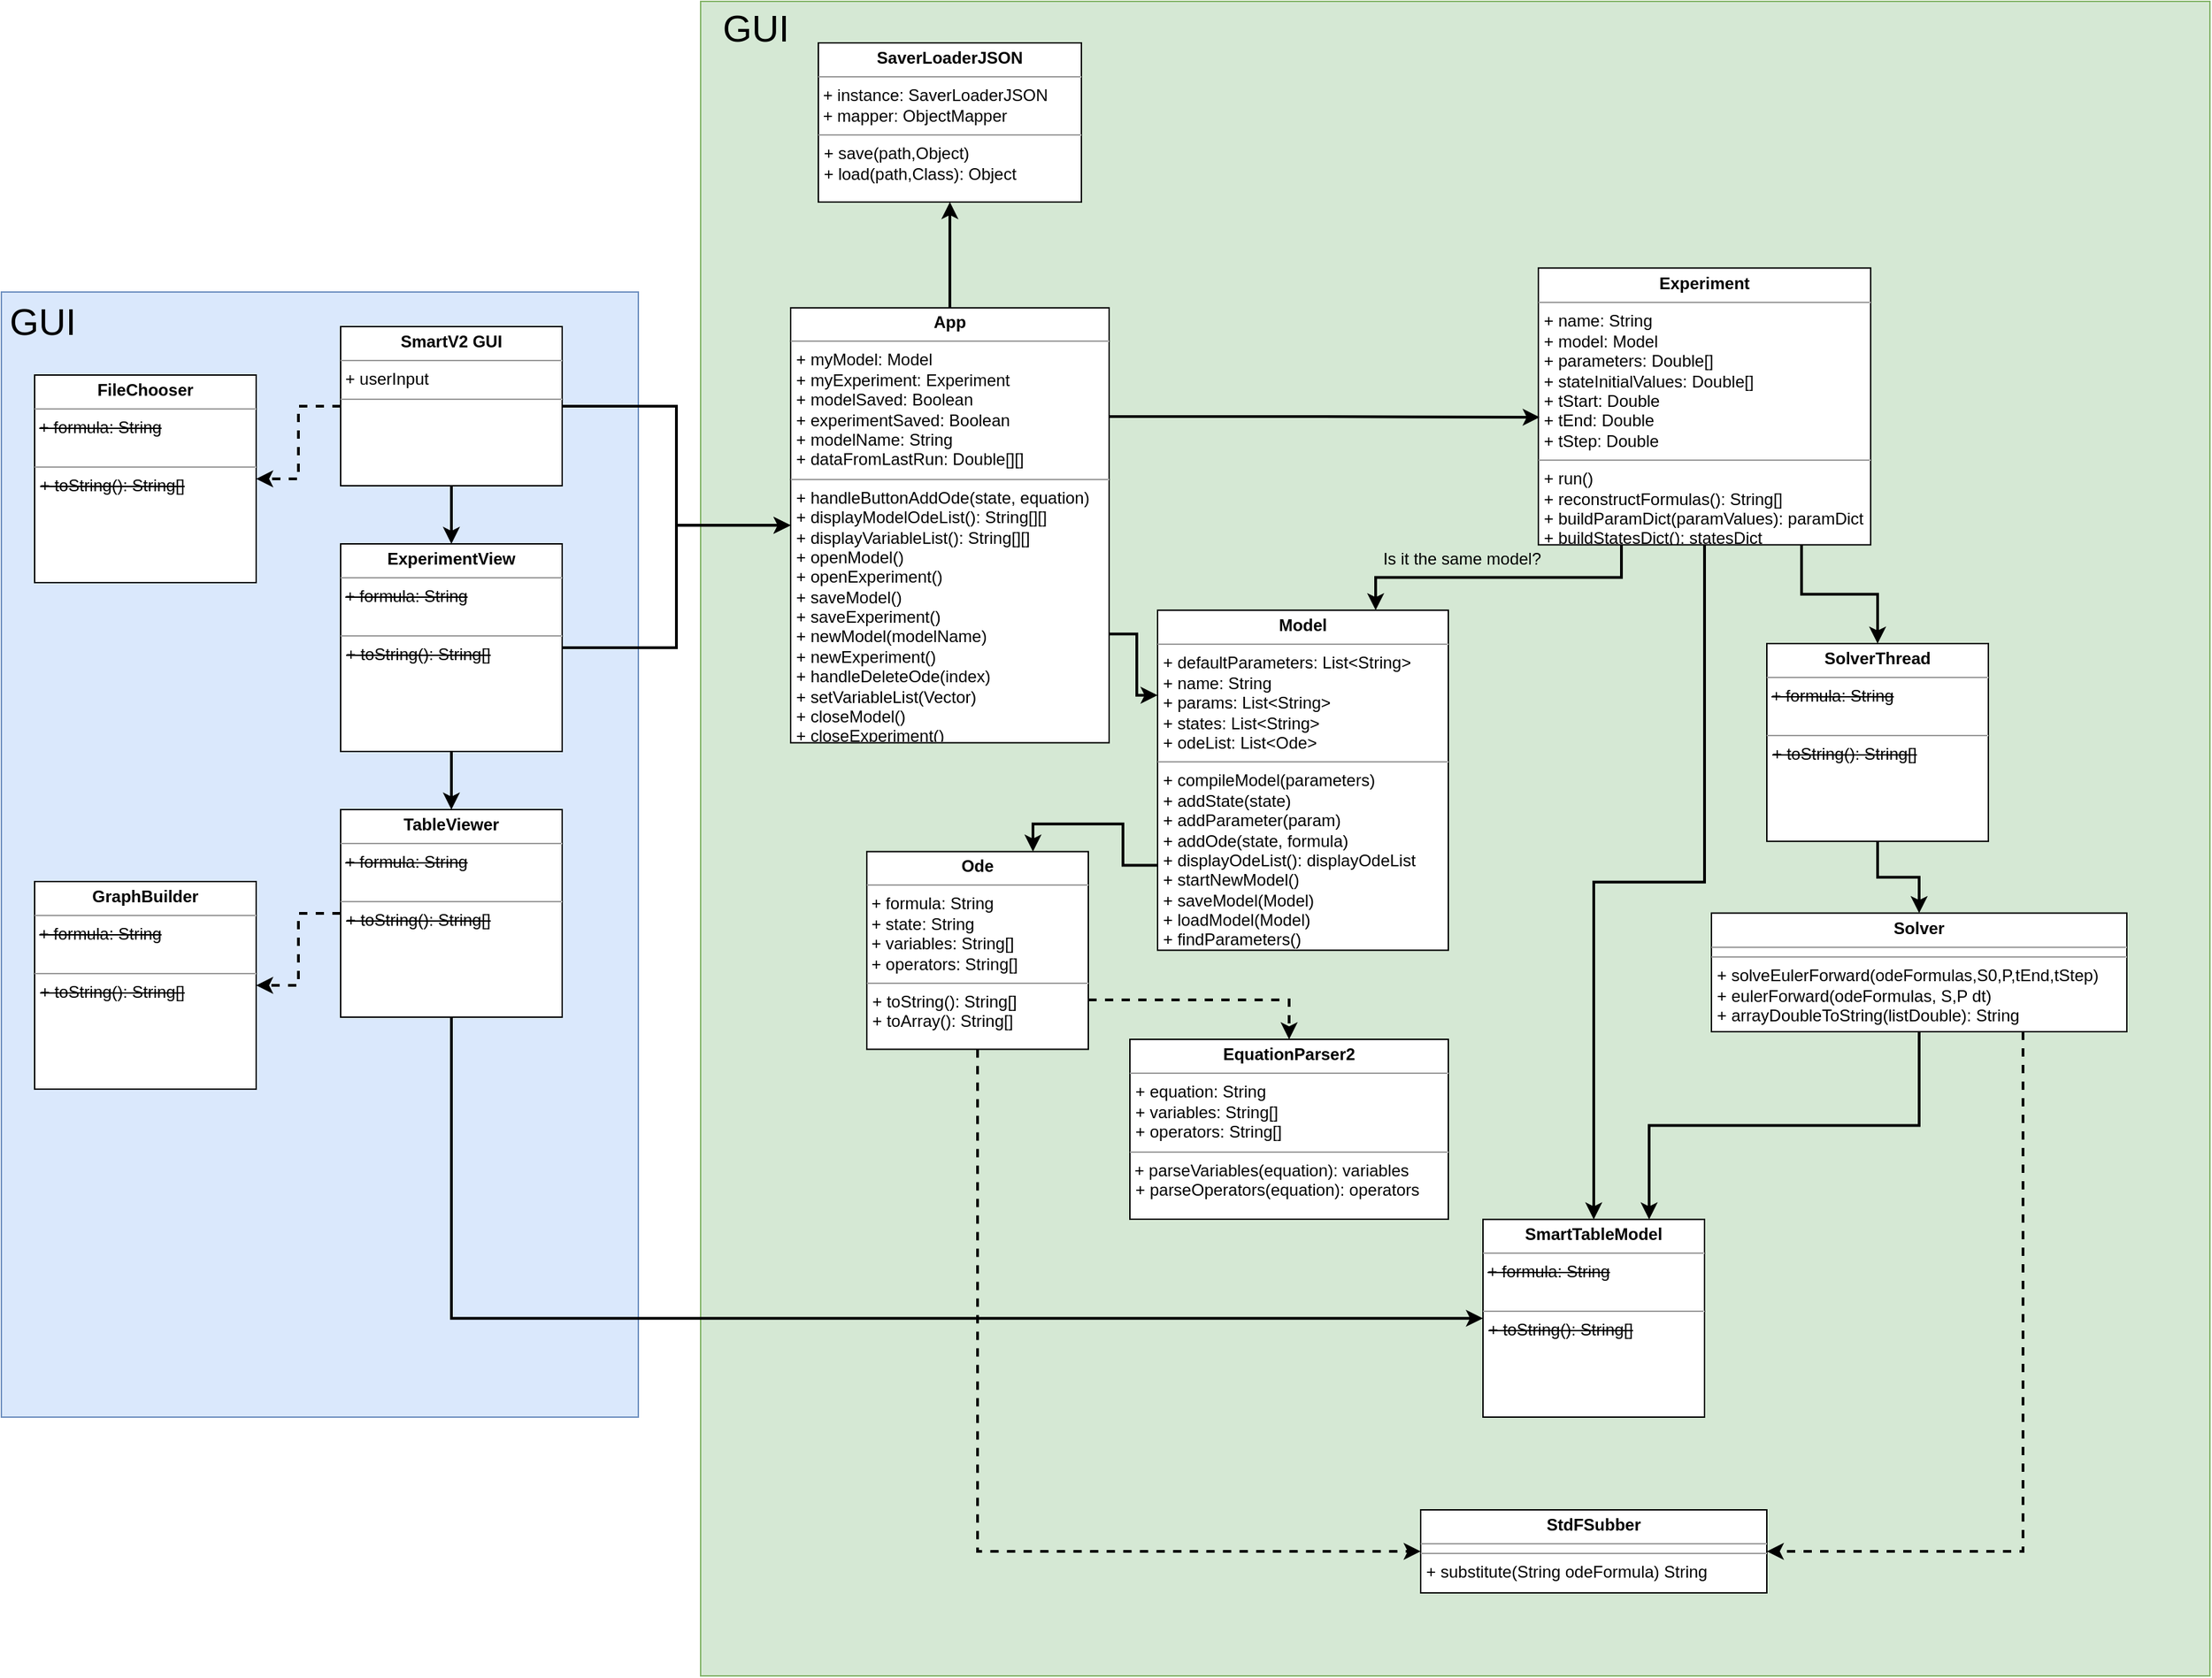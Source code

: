 <mxfile version="10.6.3" type="device"><diagram id="VolU66PEwVLs_OoZyucw" name="Page-1"><mxGraphModel dx="3144" dy="3663" grid="1" gridSize="10" guides="1" tooltips="1" connect="1" arrows="1" fold="1" page="1" pageScale="1" pageWidth="850" pageHeight="1100" math="0" shadow="0"><root><mxCell id="0"/><mxCell id="1" parent="0"/><mxCell id="2aXPd8wQ7irIX16HUd5w-62" value="" style="group" vertex="1" connectable="0" parent="1"><mxGeometry x="480" y="-1500" width="1090" height="1210" as="geometry"/></mxCell><mxCell id="2aXPd8wQ7irIX16HUd5w-60" value="" style="rounded=0;whiteSpace=wrap;html=1;fillColor=#d5e8d4;strokeColor=#82b366;" vertex="1" parent="2aXPd8wQ7irIX16HUd5w-62"><mxGeometry width="1090" height="1210" as="geometry"/></mxCell><mxCell id="2aXPd8wQ7irIX16HUd5w-61" value="GUI" style="text;html=1;strokeColor=none;fillColor=none;align=center;verticalAlign=middle;whiteSpace=wrap;rounded=0;fontSize=27;" vertex="1" parent="2aXPd8wQ7irIX16HUd5w-62"><mxGeometry x="20" y="10" width="40" height="20" as="geometry"/></mxCell><mxCell id="2aXPd8wQ7irIX16HUd5w-10" value="" style="group" vertex="1" connectable="0" parent="1"><mxGeometry x="-25" y="-1290" width="490" height="813" as="geometry"/></mxCell><mxCell id="2aXPd8wQ7irIX16HUd5w-1" value="&lt;div align=&quot;left&quot;&gt;&lt;br&gt;&lt;/div&gt;" style="rounded=0;whiteSpace=wrap;html=1;fillColor=#dae8fc;strokeColor=#6c8ebf;" vertex="1" parent="2aXPd8wQ7irIX16HUd5w-10"><mxGeometry width="460" height="813" as="geometry"/></mxCell><mxCell id="2aXPd8wQ7irIX16HUd5w-2" value="GUI" style="text;html=1;strokeColor=none;fillColor=none;align=center;verticalAlign=middle;whiteSpace=wrap;rounded=0;fontSize=27;" vertex="1" parent="2aXPd8wQ7irIX16HUd5w-10"><mxGeometry x="10" y="12" width="40" height="20" as="geometry"/></mxCell><mxCell id="2aXPd8wQ7irIX16HUd5w-6" value="&lt;p style=&quot;margin: 0px ; margin-top: 4px ; text-align: center&quot;&gt;&lt;b&gt;GraphBuilder&lt;br&gt;&lt;/b&gt;&lt;/p&gt;&lt;hr size=&quot;1&quot;&gt;&lt;div&gt;&amp;nbsp;&lt;strike&gt;+ formula: String&lt;/strike&gt;&lt;br&gt;&lt;/div&gt;&lt;br&gt;&lt;hr size=&quot;1&quot;&gt;&lt;p style=&quot;margin: 0px ; margin-left: 4px&quot;&gt;&lt;strike&gt;+ toString(): String[]&lt;/strike&gt;&lt;br&gt;&lt;/p&gt;&lt;p style=&quot;margin: 0px ; margin-left: 4px&quot;&gt;&lt;br&gt;&lt;/p&gt;" style="verticalAlign=top;align=left;overflow=fill;fontSize=12;fontFamily=Helvetica;html=1;" vertex="1" parent="2aXPd8wQ7irIX16HUd5w-10"><mxGeometry x="24" y="426" width="160" height="150" as="geometry"/></mxCell><mxCell id="2aXPd8wQ7irIX16HUd5w-8" value="&lt;p style=&quot;margin: 0px ; margin-top: 4px ; text-align: center&quot;&gt;&lt;b&gt;FileChooser&lt;br&gt;&lt;/b&gt;&lt;/p&gt;&lt;hr size=&quot;1&quot;&gt;&lt;div&gt;&amp;nbsp;&lt;strike&gt;+ formula: String&lt;/strike&gt;&lt;br&gt;&lt;/div&gt;&lt;br&gt;&lt;hr size=&quot;1&quot;&gt;&lt;p style=&quot;margin: 0px ; margin-left: 4px&quot;&gt;&lt;strike&gt;+ toString(): String[]&lt;/strike&gt;&lt;br&gt;&lt;/p&gt;&lt;p style=&quot;margin: 0px ; margin-left: 4px&quot;&gt;&lt;br&gt;&lt;/p&gt;" style="verticalAlign=top;align=left;overflow=fill;fontSize=12;fontFamily=Helvetica;html=1;" vertex="1" parent="2aXPd8wQ7irIX16HUd5w-10"><mxGeometry x="24" y="60" width="160" height="150" as="geometry"/></mxCell><mxCell id="2aXPd8wQ7irIX16HUd5w-19" style="edgeStyle=orthogonalEdgeStyle;rounded=0;orthogonalLoop=1;jettySize=auto;html=1;exitX=0.5;exitY=1;exitDx=0;exitDy=0;entryX=0.5;entryY=0;entryDx=0;entryDy=0;" edge="1" parent="1" source="ZPduI8zJP6J9p0h9z7eY-4"><mxGeometry relative="1" as="geometry"/></mxCell><mxCell id="2aXPd8wQ7irIX16HUd5w-21" style="edgeStyle=orthogonalEdgeStyle;rounded=0;orthogonalLoop=1;jettySize=auto;html=1;exitX=0.75;exitY=1;exitDx=0;exitDy=0;entryX=0.5;entryY=0;entryDx=0;entryDy=0;" edge="1" parent="1" source="ZPduI8zJP6J9p0h9z7eY-4"><mxGeometry relative="1" as="geometry"/></mxCell><mxCell id="2aXPd8wQ7irIX16HUd5w-40" style="edgeStyle=orthogonalEdgeStyle;rounded=0;orthogonalLoop=1;jettySize=auto;html=1;exitX=0.5;exitY=0;exitDx=0;exitDy=0;entryX=0.5;entryY=1;entryDx=0;entryDy=0;strokeWidth=2;" edge="1" parent="1" source="ZPduI8zJP6J9p0h9z7eY-4" target="ZPduI8zJP6J9p0h9z7eY-1"><mxGeometry relative="1" as="geometry"/></mxCell><mxCell id="2aXPd8wQ7irIX16HUd5w-14" style="edgeStyle=orthogonalEdgeStyle;rounded=0;orthogonalLoop=1;jettySize=auto;html=1;exitX=1;exitY=0.5;exitDx=0;exitDy=0;strokeWidth=2;" edge="1" parent="1" source="UFyt42PWBdGbFKKvIOAs-2" target="ZPduI8zJP6J9p0h9z7eY-4"><mxGeometry relative="1" as="geometry"/></mxCell><mxCell id="2aXPd8wQ7irIX16HUd5w-16" value="" style="edgeStyle=orthogonalEdgeStyle;rounded=0;orthogonalLoop=1;jettySize=auto;html=1;strokeWidth=2;" edge="1" parent="1" source="UFyt42PWBdGbFKKvIOAs-2" target="2aXPd8wQ7irIX16HUd5w-3"><mxGeometry relative="1" as="geometry"/></mxCell><mxCell id="2aXPd8wQ7irIX16HUd5w-39" style="edgeStyle=orthogonalEdgeStyle;rounded=0;orthogonalLoop=1;jettySize=auto;html=1;exitX=0;exitY=0.5;exitDx=0;exitDy=0;entryX=1;entryY=0.5;entryDx=0;entryDy=0;dashed=1;strokeWidth=2;" edge="1" parent="1" source="UFyt42PWBdGbFKKvIOAs-2" target="2aXPd8wQ7irIX16HUd5w-8"><mxGeometry relative="1" as="geometry"/></mxCell><mxCell id="UFyt42PWBdGbFKKvIOAs-2" value="&lt;p style=&quot;margin: 0px ; margin-top: 4px ; text-align: center&quot;&gt;&lt;b&gt;SmartV2 GUI&lt;br&gt;&lt;/b&gt;&lt;/p&gt;&lt;hr size=&quot;1&quot;&gt;&amp;nbsp;+ userInput&lt;br&gt;&lt;hr size=&quot;1&quot;&gt;" style="verticalAlign=top;align=left;overflow=fill;fontSize=12;fontFamily=Helvetica;html=1;" parent="1" vertex="1"><mxGeometry x="220" y="-1265" width="160" height="115" as="geometry"/></mxCell><mxCell id="2aXPd8wQ7irIX16HUd5w-15" style="edgeStyle=orthogonalEdgeStyle;rounded=0;orthogonalLoop=1;jettySize=auto;html=1;exitX=1;exitY=0.5;exitDx=0;exitDy=0;entryX=0;entryY=0.5;entryDx=0;entryDy=0;strokeWidth=2;" edge="1" parent="1" source="2aXPd8wQ7irIX16HUd5w-3" target="ZPduI8zJP6J9p0h9z7eY-4"><mxGeometry relative="1" as="geometry"/></mxCell><mxCell id="2aXPd8wQ7irIX16HUd5w-52" style="edgeStyle=orthogonalEdgeStyle;rounded=0;orthogonalLoop=1;jettySize=auto;html=1;exitX=0.5;exitY=1;exitDx=0;exitDy=0;entryX=0.5;entryY=0;entryDx=0;entryDy=0;strokeWidth=2;" edge="1" parent="1" source="2aXPd8wQ7irIX16HUd5w-3" target="2aXPd8wQ7irIX16HUd5w-5"><mxGeometry relative="1" as="geometry"/></mxCell><mxCell id="2aXPd8wQ7irIX16HUd5w-3" value="&lt;p style=&quot;margin: 0px ; margin-top: 4px ; text-align: center&quot;&gt;&lt;b&gt;ExperimentView&lt;br&gt;&lt;/b&gt;&lt;/p&gt;&lt;hr size=&quot;1&quot;&gt;&lt;div&gt;&amp;nbsp;&lt;strike&gt;+ formula: String&lt;/strike&gt;&lt;br&gt;&lt;/div&gt;&lt;br&gt;&lt;hr size=&quot;1&quot;&gt;&lt;p style=&quot;margin: 0px ; margin-left: 4px&quot;&gt;&lt;strike&gt;+ toString(): String[]&lt;/strike&gt;&lt;br&gt;&lt;/p&gt;&lt;p style=&quot;margin: 0px ; margin-left: 4px&quot;&gt;&lt;br&gt;&lt;/p&gt;" style="verticalAlign=top;align=left;overflow=fill;fontSize=12;fontFamily=Helvetica;html=1;" vertex="1" parent="1"><mxGeometry x="220" y="-1108" width="160" height="150" as="geometry"/></mxCell><mxCell id="2aXPd8wQ7irIX16HUd5w-7" style="edgeStyle=orthogonalEdgeStyle;rounded=0;orthogonalLoop=1;jettySize=auto;html=1;exitX=0;exitY=0.5;exitDx=0;exitDy=0;dashed=1;strokeWidth=2;" edge="1" parent="1" source="2aXPd8wQ7irIX16HUd5w-5" target="2aXPd8wQ7irIX16HUd5w-6"><mxGeometry relative="1" as="geometry"/></mxCell><mxCell id="2aXPd8wQ7irIX16HUd5w-38" style="edgeStyle=orthogonalEdgeStyle;rounded=0;orthogonalLoop=1;jettySize=auto;html=1;exitX=0.5;exitY=1;exitDx=0;exitDy=0;entryX=0;entryY=0.5;entryDx=0;entryDy=0;" edge="1" parent="1" source="2aXPd8wQ7irIX16HUd5w-5"><mxGeometry relative="1" as="geometry"><Array as="points"><mxPoint x="250" y="-510"/><mxPoint x="410" y="-510"/><mxPoint x="410" y="-300"/><mxPoint x="1080" y="-300"/><mxPoint x="1080" y="-315"/></Array></mxGeometry></mxCell><mxCell id="2aXPd8wQ7irIX16HUd5w-51" style="edgeStyle=orthogonalEdgeStyle;rounded=0;orthogonalLoop=1;jettySize=auto;html=1;exitX=0.5;exitY=1;exitDx=0;exitDy=0;entryX=0;entryY=0.5;entryDx=0;entryDy=0;strokeWidth=2;" edge="1" parent="1" source="2aXPd8wQ7irIX16HUd5w-5" target="2aXPd8wQ7irIX16HUd5w-23"><mxGeometry relative="1" as="geometry"><Array as="points"><mxPoint x="300" y="-549"/></Array></mxGeometry></mxCell><mxCell id="2aXPd8wQ7irIX16HUd5w-5" value="&lt;p style=&quot;margin: 0px ; margin-top: 4px ; text-align: center&quot;&gt;&lt;b&gt;TableViewer&lt;br&gt;&lt;/b&gt;&lt;/p&gt;&lt;hr size=&quot;1&quot;&gt;&lt;div&gt;&amp;nbsp;&lt;strike&gt;+ formula: String&lt;/strike&gt;&lt;br&gt;&lt;/div&gt;&lt;br&gt;&lt;hr size=&quot;1&quot;&gt;&lt;p style=&quot;margin: 0px ; margin-left: 4px&quot;&gt;&lt;strike&gt;+ toString(): String[]&lt;/strike&gt;&lt;br&gt;&lt;/p&gt;&lt;p style=&quot;margin: 0px ; margin-left: 4px&quot;&gt;&lt;br&gt;&lt;/p&gt;" style="verticalAlign=top;align=left;overflow=fill;fontSize=12;fontFamily=Helvetica;html=1;" vertex="1" parent="1"><mxGeometry x="220" y="-916" width="160" height="150" as="geometry"/></mxCell><mxCell id="2aXPd8wQ7irIX16HUd5w-57" style="edgeStyle=orthogonalEdgeStyle;rounded=0;orthogonalLoop=1;jettySize=auto;html=1;exitX=0.5;exitY=1;exitDx=0;exitDy=0;entryX=0;entryY=0.5;entryDx=0;entryDy=0;strokeWidth=2;dashed=1;" edge="1" parent="1" source="ZPduI8zJP6J9p0h9z7eY-3" target="2aXPd8wQ7irIX16HUd5w-18"><mxGeometry relative="1" as="geometry"/></mxCell><mxCell id="WSpj7hvJx2e-L3w9OKv6-1" value="&lt;p style=&quot;margin: 0px ; margin-top: 4px ; text-align: center&quot;&gt;&lt;b&gt;EquationParser2&lt;br&gt;&lt;/b&gt;&lt;/p&gt;&lt;hr size=&quot;1&quot;&gt;&lt;p style=&quot;margin: 0px ; margin-left: 4px&quot;&gt;+ equation: String&lt;/p&gt;&lt;p style=&quot;margin: 0px ; margin-left: 4px&quot;&gt;+ variables: String[]&lt;/p&gt;&lt;p style=&quot;margin: 0px ; margin-left: 4px&quot;&gt;+ operators: String[]&lt;br&gt;&lt;/p&gt;&lt;hr size=&quot;1&quot;&gt;&lt;div&gt;&amp;nbsp;+ parseVariables(equation): variables&lt;/div&gt;&lt;p style=&quot;margin: 0px ; margin-left: 4px&quot;&gt;+ parseOperators(equation): operators&lt;/p&gt;&lt;p style=&quot;margin: 0px ; margin-left: 4px&quot;&gt;&lt;br&gt;&lt;/p&gt;&lt;p style=&quot;margin: 0px ; margin-left: 4px&quot;&gt;&lt;br&gt;&lt;/p&gt;" style="verticalAlign=top;align=left;overflow=fill;fontSize=12;fontFamily=Helvetica;html=1;" parent="1" vertex="1"><mxGeometry x="790" y="-750" width="230" height="130" as="geometry"/></mxCell><mxCell id="2aXPd8wQ7irIX16HUd5w-27" value="" style="edgeStyle=orthogonalEdgeStyle;rounded=0;orthogonalLoop=1;jettySize=auto;html=1;dashed=1;" edge="1" parent="1" target="WSpj7hvJx2e-L3w9OKv6-1"><mxGeometry relative="1" as="geometry"/></mxCell><mxCell id="2aXPd8wQ7irIX16HUd5w-18" value="&lt;p style=&quot;margin: 0px ; margin-top: 4px ; text-align: center&quot;&gt;&lt;b&gt;StdFSubber&lt;br&gt;&lt;/b&gt;&lt;/p&gt;&lt;hr size=&quot;1&quot;&gt;&lt;hr size=&quot;1&quot;&gt;&lt;p style=&quot;margin: 0px ; margin-left: 4px&quot;&gt;+ substitute(String odeFormula) String&lt;br&gt;&lt;/p&gt;&lt;p style=&quot;margin: 0px ; margin-left: 4px&quot;&gt;&lt;br&gt;&lt;/p&gt;" style="verticalAlign=top;align=left;overflow=fill;fontSize=12;fontFamily=Helvetica;html=1;" vertex="1" parent="1"><mxGeometry x="1000" y="-410" width="250" height="60" as="geometry"/></mxCell><mxCell id="ZPduI8zJP6J9p0h9z7eY-1" value="&lt;p style=&quot;margin: 0px ; margin-top: 4px ; text-align: center&quot;&gt;&lt;b&gt;SaverLoaderJSON&lt;/b&gt;&lt;/p&gt;&lt;hr size=&quot;1&quot;&gt;&lt;div&gt;&amp;nbsp;+ instance: SaverLoaderJSON&lt;/div&gt;&lt;div&gt;&amp;nbsp;+ mapper: ObjectMapper&lt;br&gt;&lt;/div&gt;&lt;hr size=&quot;1&quot;&gt;&lt;p style=&quot;margin: 0px ; margin-left: 4px&quot;&gt;+ save(path,Object)&lt;br&gt;&lt;/p&gt;&lt;p style=&quot;margin: 0px ; margin-left: 4px&quot;&gt;+ load(path,Class): Object&lt;br&gt;&lt;/p&gt;" style="verticalAlign=top;align=left;overflow=fill;fontSize=12;fontFamily=Helvetica;html=1;" parent="1" vertex="1"><mxGeometry x="565" y="-1470" width="190" height="115" as="geometry"/></mxCell><mxCell id="2aXPd8wQ7irIX16HUd5w-26" value="" style="edgeStyle=orthogonalEdgeStyle;rounded=0;orthogonalLoop=1;jettySize=auto;html=1;" edge="1" parent="1"><mxGeometry relative="1" as="geometry"/></mxCell><mxCell id="2aXPd8wQ7irIX16HUd5w-49" style="edgeStyle=orthogonalEdgeStyle;rounded=0;orthogonalLoop=1;jettySize=auto;html=1;exitX=0;exitY=0.75;exitDx=0;exitDy=0;entryX=0.75;entryY=0;entryDx=0;entryDy=0;strokeWidth=2;" edge="1" parent="1" source="WSpj7hvJx2e-L3w9OKv6-7" target="ZPduI8zJP6J9p0h9z7eY-3"><mxGeometry relative="1" as="geometry"/></mxCell><mxCell id="WSpj7hvJx2e-L3w9OKv6-7" value="&lt;p style=&quot;margin: 0px ; margin-top: 4px ; text-align: center&quot;&gt;&lt;b&gt;Model&lt;/b&gt;&lt;/p&gt;&lt;hr size=&quot;1&quot;&gt;&lt;p style=&quot;margin: 0px ; margin-left: 4px&quot;&gt;+ defaultParameters: List&amp;lt;String&amp;gt;&lt;/p&gt;&lt;p style=&quot;margin: 0px ; margin-left: 4px&quot;&gt;+ name: String&lt;/p&gt;&lt;p style=&quot;margin: 0px ; margin-left: 4px&quot;&gt;+ params: List&amp;lt;String&amp;gt;&lt;/p&gt;&lt;p style=&quot;margin: 0px ; margin-left: 4px&quot;&gt;+ states: List&amp;lt;String&amp;gt;&lt;br&gt;&lt;/p&gt;&lt;p style=&quot;margin: 0px ; margin-left: 4px&quot;&gt;+ odeList: List&amp;lt;Ode&amp;gt;&lt;br&gt;&lt;/p&gt;&lt;hr size=&quot;1&quot;&gt;&lt;p style=&quot;margin: 0px ; margin-left: 4px&quot;&gt;+ compileModel(parameters)&lt;/p&gt;&lt;p style=&quot;margin: 0px ; margin-left: 4px&quot;&gt;+ addState(state)&lt;/p&gt;&lt;p style=&quot;margin: 0px ; margin-left: 4px&quot;&gt;+ addParameter(param)&lt;br&gt;&lt;/p&gt;&lt;p style=&quot;margin: 0px ; margin-left: 4px&quot;&gt;+ addOde(state, formula)&lt;br&gt;&lt;/p&gt;&lt;p style=&quot;margin: 0px ; margin-left: 4px&quot;&gt;+ displayOdeList(): displayOdeList&lt;br&gt;&lt;/p&gt;&lt;p style=&quot;margin: 0px ; margin-left: 4px&quot;&gt;+ startNewModel()&lt;br&gt;&lt;/p&gt;&lt;p style=&quot;margin: 0px ; margin-left: 4px&quot;&gt;+ saveModel(Model)&lt;/p&gt;&lt;p style=&quot;margin: 0px ; margin-left: 4px&quot;&gt;+ loadModel(Model)&lt;/p&gt;&lt;p style=&quot;margin: 0px ; margin-left: 4px&quot;&gt;+ findParameters()&lt;br&gt;&lt;/p&gt;" style="verticalAlign=top;align=left;overflow=fill;fontSize=12;fontFamily=Helvetica;html=1;" parent="1" vertex="1"><mxGeometry x="810" y="-1060.071" width="210" height="245.714" as="geometry"/></mxCell><mxCell id="2aXPd8wQ7irIX16HUd5w-50" style="edgeStyle=orthogonalEdgeStyle;rounded=0;orthogonalLoop=1;jettySize=auto;html=1;exitX=1;exitY=0.75;exitDx=0;exitDy=0;entryX=0.5;entryY=0;entryDx=0;entryDy=0;dashed=1;strokeWidth=2;" edge="1" parent="1" source="ZPduI8zJP6J9p0h9z7eY-3" target="WSpj7hvJx2e-L3w9OKv6-1"><mxGeometry relative="1" as="geometry"/></mxCell><mxCell id="ZPduI8zJP6J9p0h9z7eY-3" value="&lt;p style=&quot;margin: 0px ; margin-top: 4px ; text-align: center&quot;&gt;&lt;b&gt;Ode&lt;/b&gt;&lt;/p&gt;&lt;hr size=&quot;1&quot;&gt;&lt;div&gt;&amp;nbsp;+ formula: String&lt;br&gt;&lt;/div&gt;&lt;div&gt;&amp;nbsp;+ state: String&lt;br&gt;&lt;/div&gt;&lt;div&gt;&amp;nbsp;+ variables: String[]&lt;br&gt;&lt;/div&gt;&lt;div&gt;&amp;nbsp;+ operators: String[]&lt;br&gt;&lt;/div&gt;&lt;hr size=&quot;1&quot;&gt;&lt;p style=&quot;margin: 0px ; margin-left: 4px&quot;&gt;+ toString(): String[]&lt;br&gt;&lt;/p&gt;&lt;p style=&quot;margin: 0px ; margin-left: 4px&quot;&gt;+ toArray(): String[]&lt;br&gt;&lt;/p&gt;" style="verticalAlign=top;align=left;overflow=fill;fontSize=12;fontFamily=Helvetica;html=1;" parent="1" vertex="1"><mxGeometry x="600" y="-885.643" width="160" height="142.857" as="geometry"/></mxCell><mxCell id="2aXPd8wQ7irIX16HUd5w-22" style="edgeStyle=orthogonalEdgeStyle;rounded=0;orthogonalLoop=1;jettySize=auto;html=1;exitX=0;exitY=0.5;exitDx=0;exitDy=0;entryX=1;entryY=0.5;entryDx=0;entryDy=0;" edge="1" parent="1"><mxGeometry relative="1" as="geometry"/></mxCell><mxCell id="2aXPd8wQ7irIX16HUd5w-35" style="edgeStyle=orthogonalEdgeStyle;rounded=0;orthogonalLoop=1;jettySize=auto;html=1;exitX=0.25;exitY=1;exitDx=0;exitDy=0;entryX=0.5;entryY=0;entryDx=0;entryDy=0;" edge="1" parent="1"><mxGeometry relative="1" as="geometry"/></mxCell><mxCell id="2aXPd8wQ7irIX16HUd5w-36" style="edgeStyle=orthogonalEdgeStyle;rounded=0;orthogonalLoop=1;jettySize=auto;html=1;exitX=0.75;exitY=1;exitDx=0;exitDy=0;entryX=0.5;entryY=0;entryDx=0;entryDy=0;" edge="1" parent="1"><mxGeometry relative="1" as="geometry"/></mxCell><mxCell id="2aXPd8wQ7irIX16HUd5w-43" style="edgeStyle=orthogonalEdgeStyle;rounded=0;orthogonalLoop=1;jettySize=auto;html=1;exitX=0.792;exitY=0.999;exitDx=0;exitDy=0;entryX=0.5;entryY=0;entryDx=0;entryDy=0;exitPerimeter=0;strokeWidth=2;" edge="1" parent="1" source="WSpj7hvJx2e-L3w9OKv6-20" target="2aXPd8wQ7irIX16HUd5w-30"><mxGeometry relative="1" as="geometry"/></mxCell><mxCell id="2aXPd8wQ7irIX16HUd5w-44" style="edgeStyle=orthogonalEdgeStyle;rounded=0;orthogonalLoop=1;jettySize=auto;html=1;entryX=0.5;entryY=0;entryDx=0;entryDy=0;strokeWidth=2;" edge="1" parent="1" source="WSpj7hvJx2e-L3w9OKv6-20" target="2aXPd8wQ7irIX16HUd5w-23"><mxGeometry relative="1" as="geometry"/></mxCell><mxCell id="WSpj7hvJx2e-L3w9OKv6-20" value="&lt;p style=&quot;margin: 0px ; margin-top: 4px ; text-align: center&quot;&gt;&lt;b&gt;Experiment&lt;/b&gt;&lt;/p&gt;&lt;hr size=&quot;1&quot;&gt;&lt;p style=&quot;margin: 0px ; margin-left: 4px&quot;&gt;+ name: String&lt;br&gt;&lt;/p&gt;&lt;p style=&quot;margin: 0px ; margin-left: 4px&quot;&gt;+ model: Model&lt;br&gt;&lt;/p&gt;&lt;p style=&quot;margin: 0px ; margin-left: 4px&quot;&gt;+ parameters: Double[]&lt;/p&gt;&lt;p style=&quot;margin: 0px ; margin-left: 4px&quot;&gt;+ stateInitialValues: Double[]&lt;/p&gt;&lt;p style=&quot;margin: 0px ; margin-left: 4px&quot;&gt;+ tStart: Double&lt;/p&gt;&lt;p style=&quot;margin: 0px ; margin-left: 4px&quot;&gt;+ tEnd: Double&lt;/p&gt;&lt;p style=&quot;margin: 0px ; margin-left: 4px&quot;&gt;+ tStep: Double&lt;br&gt;&lt;/p&gt;&lt;hr size=&quot;1&quot;&gt;&lt;p style=&quot;margin: 0px ; margin-left: 4px&quot;&gt;+ run()&lt;/p&gt;&lt;p style=&quot;margin: 0px ; margin-left: 4px&quot;&gt;+ reconstructFormulas(): String[]&lt;br&gt;&lt;/p&gt;&lt;p style=&quot;margin: 0px ; margin-left: 4px&quot;&gt;+ buildParamDict(paramValues): paramDict&lt;/p&gt;&lt;p style=&quot;margin: 0px ; margin-left: 4px&quot;&gt;+ buildStatesDict(): statesDict&lt;br&gt;&lt;/p&gt;&lt;p style=&quot;margin: 0px ; margin-left: 4px&quot;&gt;&lt;br&gt;&lt;/p&gt;" style="verticalAlign=top;align=left;overflow=fill;fontSize=12;fontFamily=Helvetica;html=1;" parent="1" vertex="1"><mxGeometry x="1085" y="-1307.31" width="240" height="200.0" as="geometry"/></mxCell><mxCell id="2aXPd8wQ7irIX16HUd5w-37" style="edgeStyle=orthogonalEdgeStyle;rounded=0;orthogonalLoop=1;jettySize=auto;html=1;exitX=0.5;exitY=1;exitDx=0;exitDy=0;entryX=1;entryY=0.5;entryDx=0;entryDy=0;" edge="1" parent="1"><mxGeometry relative="1" as="geometry"/></mxCell><mxCell id="2aXPd8wQ7irIX16HUd5w-41" style="edgeStyle=orthogonalEdgeStyle;rounded=0;orthogonalLoop=1;jettySize=auto;html=1;exitX=0.5;exitY=1;exitDx=0;exitDy=0;entryX=0.75;entryY=0;entryDx=0;entryDy=0;strokeWidth=2;" edge="1" parent="1" source="UFyt42PWBdGbFKKvIOAs-1" target="2aXPd8wQ7irIX16HUd5w-23"><mxGeometry relative="1" as="geometry"/></mxCell><mxCell id="2aXPd8wQ7irIX16HUd5w-56" style="edgeStyle=orthogonalEdgeStyle;rounded=0;orthogonalLoop=1;jettySize=auto;html=1;exitX=0.75;exitY=1;exitDx=0;exitDy=0;entryX=1;entryY=0.5;entryDx=0;entryDy=0;strokeWidth=2;dashed=1;" edge="1" parent="1" source="UFyt42PWBdGbFKKvIOAs-1" target="2aXPd8wQ7irIX16HUd5w-18"><mxGeometry relative="1" as="geometry"/></mxCell><mxCell id="UFyt42PWBdGbFKKvIOAs-1" value="&lt;p style=&quot;margin: 0px ; margin-top: 4px ; text-align: center&quot;&gt;&lt;b&gt;Solver&lt;/b&gt;&lt;/p&gt;&lt;hr size=&quot;1&quot;&gt;&lt;hr size=&quot;1&quot;&gt;&lt;p style=&quot;margin: 0px ; margin-left: 4px&quot;&gt;+ solveEulerForward(odeFormulas,S0,P,tEnd,tStep)&lt;/p&gt;&lt;p style=&quot;margin: 0px ; margin-left: 4px&quot;&gt;+ eulerForward(odeFormulas, S,P dt)&lt;/p&gt;&lt;p style=&quot;margin: 0px ; margin-left: 4px&quot;&gt;+ arrayDoubleToString(listDouble): String&lt;br&gt;&lt;/p&gt;&lt;p style=&quot;margin: 0px ; margin-left: 4px&quot;&gt;&lt;br&gt;&lt;/p&gt;" style="verticalAlign=top;align=left;overflow=fill;fontSize=12;fontFamily=Helvetica;html=1;" parent="1" vertex="1"><mxGeometry x="1210" y="-841.214" width="300" height="85.714" as="geometry"/></mxCell><mxCell id="2aXPd8wQ7irIX16HUd5w-23" value="&lt;p style=&quot;margin: 0px ; margin-top: 4px ; text-align: center&quot;&gt;&lt;b&gt;SmartTableModel&lt;br&gt;&lt;/b&gt;&lt;/p&gt;&lt;hr size=&quot;1&quot;&gt;&lt;div&gt;&amp;nbsp;&lt;strike&gt;+ formula: String&lt;/strike&gt;&lt;br&gt;&lt;/div&gt;&lt;br&gt;&lt;hr size=&quot;1&quot;&gt;&lt;p style=&quot;margin: 0px ; margin-left: 4px&quot;&gt;&lt;strike&gt;+ toString(): String[]&lt;/strike&gt;&lt;br&gt;&lt;/p&gt;&lt;p style=&quot;margin: 0px ; margin-left: 4px&quot;&gt;&lt;br&gt;&lt;/p&gt;" style="verticalAlign=top;align=left;overflow=fill;fontSize=12;fontFamily=Helvetica;html=1;" vertex="1" parent="1"><mxGeometry x="1045" y="-619.857" width="160" height="142.857" as="geometry"/></mxCell><mxCell id="2aXPd8wQ7irIX16HUd5w-33" style="edgeStyle=orthogonalEdgeStyle;rounded=0;orthogonalLoop=1;jettySize=auto;html=1;exitX=0.5;exitY=1;exitDx=0;exitDy=0;" edge="1" parent="1"><mxGeometry relative="1" as="geometry"/></mxCell><mxCell id="2aXPd8wQ7irIX16HUd5w-42" style="edgeStyle=orthogonalEdgeStyle;rounded=0;orthogonalLoop=1;jettySize=auto;html=1;exitX=0.5;exitY=1;exitDx=0;exitDy=0;strokeWidth=2;" edge="1" parent="1" source="2aXPd8wQ7irIX16HUd5w-30" target="UFyt42PWBdGbFKKvIOAs-1"><mxGeometry relative="1" as="geometry"/></mxCell><mxCell id="2aXPd8wQ7irIX16HUd5w-30" value="&lt;p style=&quot;margin: 0px ; margin-top: 4px ; text-align: center&quot;&gt;&lt;b&gt;SolverThread&lt;br&gt;&lt;/b&gt;&lt;/p&gt;&lt;hr size=&quot;1&quot;&gt;&lt;div&gt;&amp;nbsp;&lt;strike&gt;+ formula: String&lt;/strike&gt;&lt;br&gt;&lt;/div&gt;&lt;br&gt;&lt;hr size=&quot;1&quot;&gt;&lt;p style=&quot;margin: 0px ; margin-left: 4px&quot;&gt;&lt;strike&gt;+ toString(): String[]&lt;/strike&gt;&lt;br&gt;&lt;/p&gt;&lt;p style=&quot;margin: 0px ; margin-left: 4px&quot;&gt;&lt;br&gt;&lt;/p&gt;" style="verticalAlign=top;align=left;overflow=fill;fontSize=12;fontFamily=Helvetica;html=1;" vertex="1" parent="1"><mxGeometry x="1250" y="-1035.952" width="160" height="142.857" as="geometry"/></mxCell><mxCell id="2aXPd8wQ7irIX16HUd5w-45" style="edgeStyle=orthogonalEdgeStyle;rounded=0;orthogonalLoop=1;jettySize=auto;html=1;exitX=1;exitY=0.25;exitDx=0;exitDy=0;entryX=0.004;entryY=0.539;entryDx=0;entryDy=0;entryPerimeter=0;strokeWidth=2;" edge="1" parent="1" source="ZPduI8zJP6J9p0h9z7eY-4" target="WSpj7hvJx2e-L3w9OKv6-20"><mxGeometry relative="1" as="geometry"/></mxCell><mxCell id="2aXPd8wQ7irIX16HUd5w-46" style="edgeStyle=orthogonalEdgeStyle;rounded=0;orthogonalLoop=1;jettySize=auto;html=1;exitX=1;exitY=0.75;exitDx=0;exitDy=0;entryX=0;entryY=0.25;entryDx=0;entryDy=0;strokeWidth=2;" edge="1" parent="1" source="ZPduI8zJP6J9p0h9z7eY-4" target="WSpj7hvJx2e-L3w9OKv6-7"><mxGeometry relative="1" as="geometry"/></mxCell><mxCell id="ZPduI8zJP6J9p0h9z7eY-4" value="&lt;p style=&quot;margin: 0px ; margin-top: 4px ; text-align: center&quot;&gt;&lt;b&gt;App&lt;/b&gt;&lt;br&gt;&lt;/p&gt;&lt;hr size=&quot;1&quot;&gt;&lt;p style=&quot;margin: 0px ; margin-left: 4px&quot;&gt;+ myModel: Model&lt;br&gt;&lt;/p&gt;&lt;p style=&quot;margin: 0px ; margin-left: 4px&quot;&gt;+ myExperiment: Experiment&lt;/p&gt;&lt;p style=&quot;margin: 0px ; margin-left: 4px&quot;&gt;+ modelSaved: Boolean&lt;/p&gt;&lt;p style=&quot;margin: 0px ; margin-left: 4px&quot;&gt;+ experimentSaved: Boolean&lt;/p&gt;&lt;p style=&quot;margin: 0px ; margin-left: 4px&quot;&gt;+ modelName: String&lt;/p&gt;&lt;p style=&quot;margin: 0px ; margin-left: 4px&quot;&gt;+ dataFromLastRun: Double[][]&lt;/p&gt;&lt;hr size=&quot;1&quot;&gt;&lt;p style=&quot;margin: 0px ; margin-left: 4px&quot;&gt;+ handleButtonAddOde(state, equation)&lt;/p&gt;&lt;p style=&quot;margin: 0px ; margin-left: 4px&quot;&gt;+ displayModelOdeList(): String[][]&lt;br&gt;&lt;/p&gt;&lt;p style=&quot;margin: 0px ; margin-left: 4px&quot;&gt;+ displayVariableList(): String[][]&lt;/p&gt;&lt;p style=&quot;margin: 0px ; margin-left: 4px&quot;&gt;+ openModel()&lt;br&gt;&lt;/p&gt;&lt;p style=&quot;margin: 0px ; margin-left: 4px&quot;&gt;+ openExperiment()&lt;/p&gt;&lt;p style=&quot;margin: 0px ; margin-left: 4px&quot;&gt;+ saveModel()&lt;/p&gt;&lt;p style=&quot;margin: 0px ; margin-left: 4px&quot;&gt;+ saveExperiment()&lt;/p&gt;&lt;p style=&quot;margin: 0px ; margin-left: 4px&quot;&gt;+ newModel(modelName)&lt;/p&gt;&lt;p style=&quot;margin: 0px ; margin-left: 4px&quot;&gt;+ newExperiment()&lt;/p&gt;&lt;p style=&quot;margin: 0px ; margin-left: 4px&quot;&gt;+ handleDeleteOde(index)&lt;/p&gt;&lt;p style=&quot;margin: 0px ; margin-left: 4px&quot;&gt;+ setVariableList(Vector)&lt;/p&gt;&lt;p style=&quot;margin: 0px ; margin-left: 4px&quot;&gt;+ closeModel()&lt;/p&gt;&lt;p style=&quot;margin: 0px ; margin-left: 4px&quot;&gt;+ closeExperiment()&lt;br&gt;&lt;/p&gt;&lt;p style=&quot;margin: 0px ; margin-left: 4px&quot;&gt;&lt;br&gt;&lt;/p&gt;" style="verticalAlign=top;align=left;overflow=fill;fontSize=12;fontFamily=Helvetica;html=1;" parent="1" vertex="1"><mxGeometry x="545" y="-1278.571" width="230" height="314.286" as="geometry"/></mxCell><mxCell id="2aXPd8wQ7irIX16HUd5w-55" value="" style="group" vertex="1" connectable="0" parent="1"><mxGeometry x="960" y="-1107.5" width="140" height="20" as="geometry"/></mxCell><mxCell id="2aXPd8wQ7irIX16HUd5w-48" style="edgeStyle=orthogonalEdgeStyle;rounded=0;orthogonalLoop=1;jettySize=auto;html=1;exitX=0.25;exitY=1;exitDx=0;exitDy=0;entryX=0.75;entryY=0;entryDx=0;entryDy=0;strokeWidth=2;" edge="1" parent="2aXPd8wQ7irIX16HUd5w-55" source="WSpj7hvJx2e-L3w9OKv6-20" target="WSpj7hvJx2e-L3w9OKv6-7"><mxGeometry relative="1" as="geometry"/></mxCell><mxCell id="2aXPd8wQ7irIX16HUd5w-54" value="Is it the same model?" style="text;html=1;strokeColor=none;fillColor=none;align=center;verticalAlign=middle;whiteSpace=wrap;rounded=0;" vertex="1" parent="2aXPd8wQ7irIX16HUd5w-55"><mxGeometry width="140" height="20" as="geometry"/></mxCell></root></mxGraphModel></diagram></mxfile>